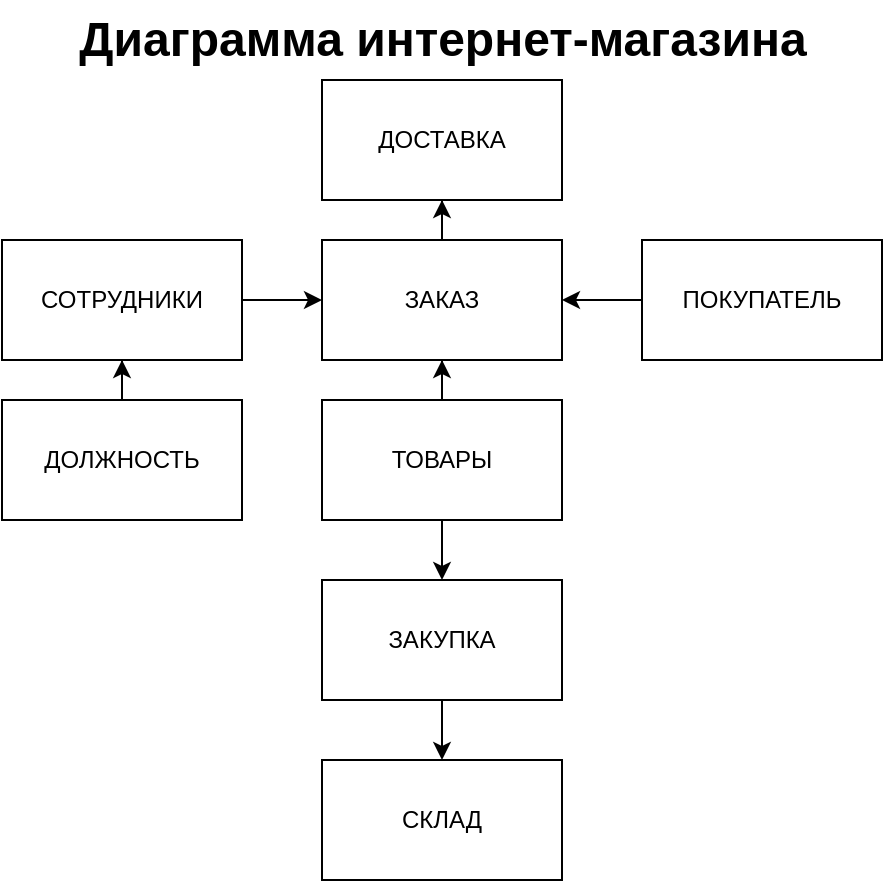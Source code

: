 <mxfile version="16.5.4" type="github">
  <diagram id="JOEwb_9BT7vdrZOoxBcj" name="Page-1">
    <mxGraphModel dx="981" dy="522" grid="1" gridSize="10" guides="1" tooltips="1" connect="1" arrows="1" fold="1" page="1" pageScale="1" pageWidth="827" pageHeight="1169" math="0" shadow="0">
      <root>
        <mxCell id="0" />
        <mxCell id="1" parent="0" />
        <mxCell id="zQdBPKI7eBQJlcY358EX-46" style="edgeStyle=orthogonalEdgeStyle;rounded=0;orthogonalLoop=1;jettySize=auto;html=1;entryX=0.5;entryY=0;entryDx=0;entryDy=0;" parent="1" source="zQdBPKI7eBQJlcY358EX-4" target="zQdBPKI7eBQJlcY358EX-5" edge="1">
          <mxGeometry relative="1" as="geometry" />
        </mxCell>
        <mxCell id="zQdBPKI7eBQJlcY358EX-51" style="edgeStyle=orthogonalEdgeStyle;rounded=0;orthogonalLoop=1;jettySize=auto;html=1;entryX=0.5;entryY=1;entryDx=0;entryDy=0;" parent="1" source="zQdBPKI7eBQJlcY358EX-4" target="zQdBPKI7eBQJlcY358EX-31" edge="1">
          <mxGeometry relative="1" as="geometry" />
        </mxCell>
        <mxCell id="zQdBPKI7eBQJlcY358EX-4" value="ТОВАРЫ" style="rounded=0;whiteSpace=wrap;html=1;" parent="1" vertex="1">
          <mxGeometry x="400" y="210" width="120" height="60" as="geometry" />
        </mxCell>
        <mxCell id="zQdBPKI7eBQJlcY358EX-47" style="edgeStyle=orthogonalEdgeStyle;rounded=0;orthogonalLoop=1;jettySize=auto;html=1;entryX=0.5;entryY=0;entryDx=0;entryDy=0;" parent="1" source="zQdBPKI7eBQJlcY358EX-5" target="zQdBPKI7eBQJlcY358EX-16" edge="1">
          <mxGeometry relative="1" as="geometry" />
        </mxCell>
        <mxCell id="zQdBPKI7eBQJlcY358EX-5" value="ЗАКУПКА" style="rounded=0;whiteSpace=wrap;html=1;" parent="1" vertex="1">
          <mxGeometry x="400" y="300" width="120" height="60" as="geometry" />
        </mxCell>
        <mxCell id="zQdBPKI7eBQJlcY358EX-49" style="edgeStyle=orthogonalEdgeStyle;rounded=0;orthogonalLoop=1;jettySize=auto;html=1;entryX=1;entryY=0.5;entryDx=0;entryDy=0;" parent="1" source="zQdBPKI7eBQJlcY358EX-7" target="zQdBPKI7eBQJlcY358EX-31" edge="1">
          <mxGeometry relative="1" as="geometry" />
        </mxCell>
        <mxCell id="zQdBPKI7eBQJlcY358EX-7" value="ПОКУПАТЕЛЬ" style="rounded=0;whiteSpace=wrap;html=1;" parent="1" vertex="1">
          <mxGeometry x="560" y="130" width="120" height="60" as="geometry" />
        </mxCell>
        <mxCell id="zQdBPKI7eBQJlcY358EX-32" style="edgeStyle=orthogonalEdgeStyle;rounded=0;orthogonalLoop=1;jettySize=auto;html=1;entryX=0;entryY=0.5;entryDx=0;entryDy=0;" parent="1" source="zQdBPKI7eBQJlcY358EX-8" target="zQdBPKI7eBQJlcY358EX-31" edge="1">
          <mxGeometry relative="1" as="geometry" />
        </mxCell>
        <mxCell id="zQdBPKI7eBQJlcY358EX-8" value="СОТРУДНИКИ" style="rounded=0;whiteSpace=wrap;html=1;" parent="1" vertex="1">
          <mxGeometry x="240" y="130" width="120" height="60" as="geometry" />
        </mxCell>
        <mxCell id="zQdBPKI7eBQJlcY358EX-15" value="ДОСТАВКА" style="rounded=0;whiteSpace=wrap;html=1;" parent="1" vertex="1">
          <mxGeometry x="400" y="50" width="120" height="60" as="geometry" />
        </mxCell>
        <mxCell id="zQdBPKI7eBQJlcY358EX-16" value="СКЛАД" style="rounded=0;whiteSpace=wrap;html=1;" parent="1" vertex="1">
          <mxGeometry x="400" y="390" width="120" height="60" as="geometry" />
        </mxCell>
        <mxCell id="zQdBPKI7eBQJlcY358EX-40" style="edgeStyle=orthogonalEdgeStyle;rounded=0;orthogonalLoop=1;jettySize=auto;html=1;entryX=0.5;entryY=1;entryDx=0;entryDy=0;" parent="1" source="zQdBPKI7eBQJlcY358EX-27" target="zQdBPKI7eBQJlcY358EX-8" edge="1">
          <mxGeometry relative="1" as="geometry" />
        </mxCell>
        <mxCell id="zQdBPKI7eBQJlcY358EX-27" value="ДОЛЖНОСТЬ" style="rounded=0;whiteSpace=wrap;html=1;" parent="1" vertex="1">
          <mxGeometry x="240" y="210" width="120" height="60" as="geometry" />
        </mxCell>
        <mxCell id="zQdBPKI7eBQJlcY358EX-56" style="edgeStyle=orthogonalEdgeStyle;rounded=0;orthogonalLoop=1;jettySize=auto;html=1;entryX=0.5;entryY=1;entryDx=0;entryDy=0;" parent="1" source="zQdBPKI7eBQJlcY358EX-31" target="zQdBPKI7eBQJlcY358EX-15" edge="1">
          <mxGeometry relative="1" as="geometry" />
        </mxCell>
        <mxCell id="zQdBPKI7eBQJlcY358EX-31" value="ЗАКАЗ" style="rounded=0;whiteSpace=wrap;html=1;" parent="1" vertex="1">
          <mxGeometry x="400" y="130" width="120" height="60" as="geometry" />
        </mxCell>
        <mxCell id="zQdBPKI7eBQJlcY358EX-43" value="Диаграмма интернет-магазина" style="text;strokeColor=none;fillColor=none;html=1;fontSize=24;fontStyle=1;verticalAlign=middle;align=center;" parent="1" vertex="1">
          <mxGeometry x="410" y="10" width="100" height="40" as="geometry" />
        </mxCell>
      </root>
    </mxGraphModel>
  </diagram>
</mxfile>
